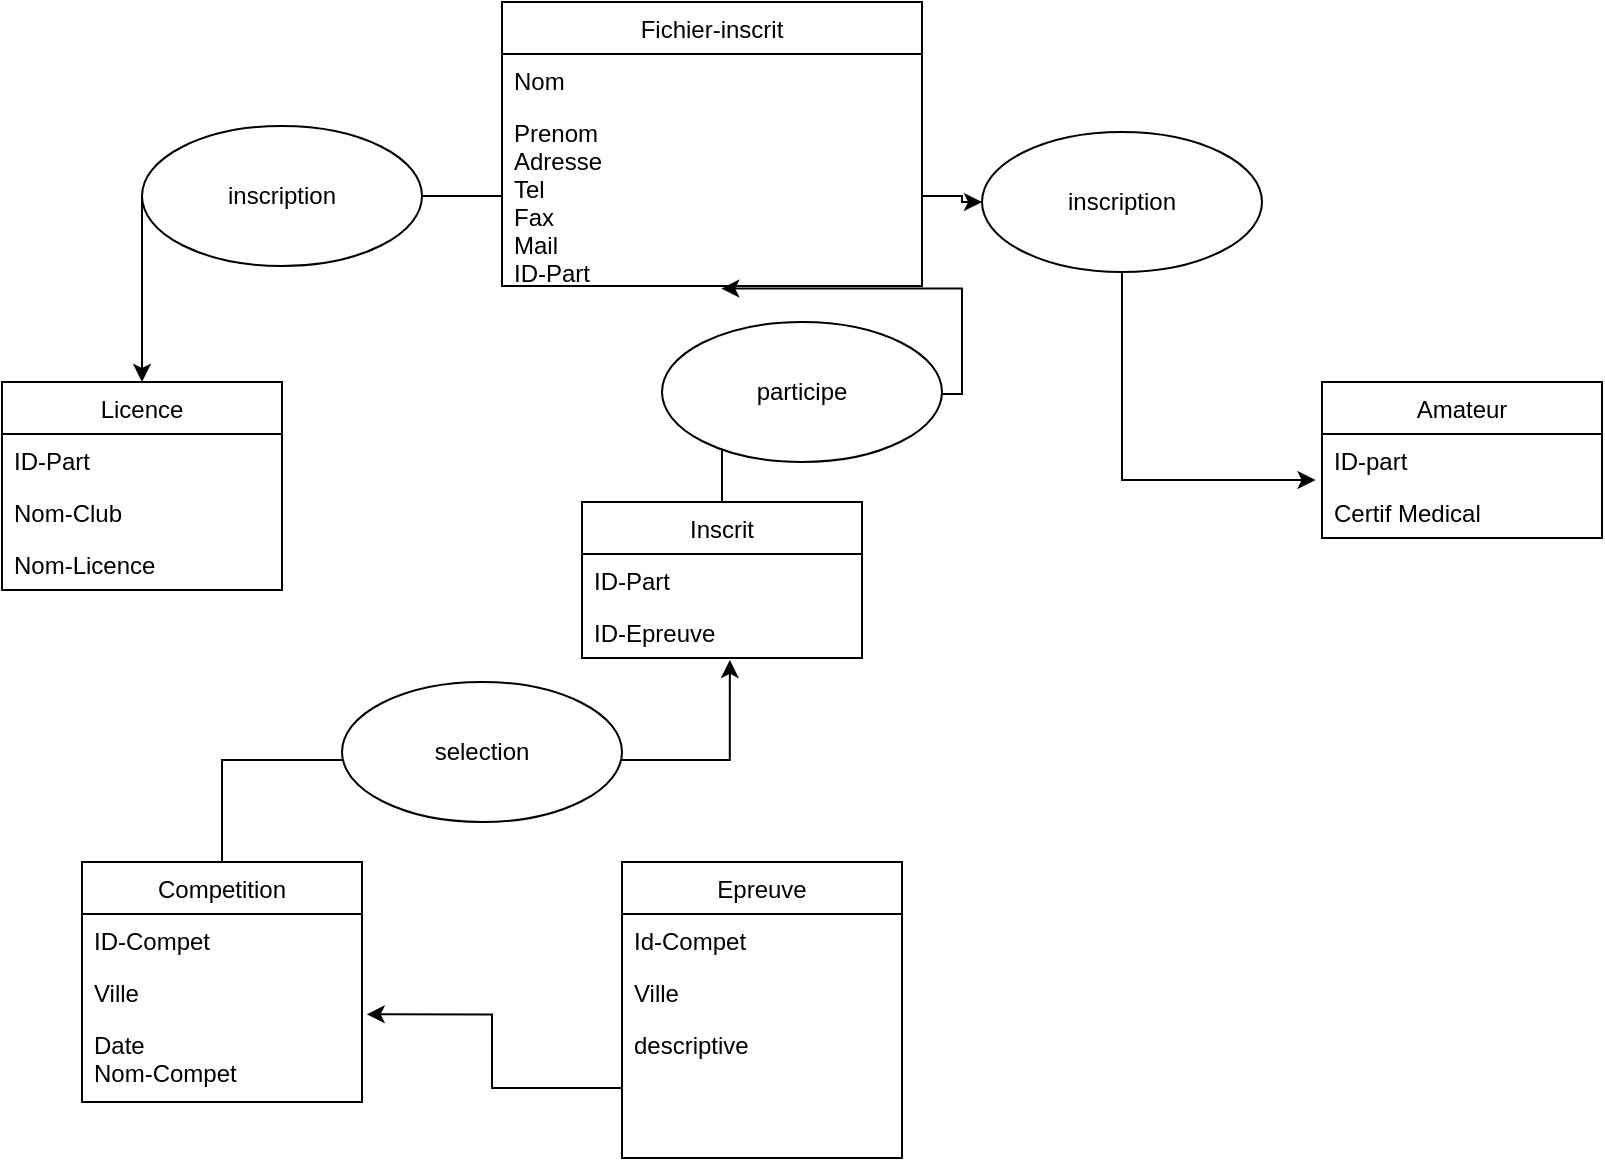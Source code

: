 <mxfile version="13.3.9" type="github"><diagram id="DwkgWeDi91NpTILOHoZ3" name="Page-1"><mxGraphModel dx="1479" dy="851" grid="1" gridSize="10" guides="1" tooltips="1" connect="1" arrows="1" fold="1" page="1" pageScale="1" pageWidth="827" pageHeight="1169" math="0" shadow="0"><root><mxCell id="0"/><mxCell id="1" parent="0"/><mxCell id="dURMaPYtXu0P4aj-HueV-9" value="Licence" style="swimlane;fontStyle=0;childLayout=stackLayout;horizontal=1;startSize=26;fillColor=none;horizontalStack=0;resizeParent=1;resizeParentMax=0;resizeLast=0;collapsible=1;marginBottom=0;" vertex="1" parent="1"><mxGeometry y="200" width="140" height="104" as="geometry"/></mxCell><mxCell id="dURMaPYtXu0P4aj-HueV-10" value="ID-Part" style="text;strokeColor=none;fillColor=none;align=left;verticalAlign=top;spacingLeft=4;spacingRight=4;overflow=hidden;rotatable=0;points=[[0,0.5],[1,0.5]];portConstraint=eastwest;" vertex="1" parent="dURMaPYtXu0P4aj-HueV-9"><mxGeometry y="26" width="140" height="26" as="geometry"/></mxCell><mxCell id="dURMaPYtXu0P4aj-HueV-11" value="Nom-Club" style="text;strokeColor=none;fillColor=none;align=left;verticalAlign=top;spacingLeft=4;spacingRight=4;overflow=hidden;rotatable=0;points=[[0,0.5],[1,0.5]];portConstraint=eastwest;" vertex="1" parent="dURMaPYtXu0P4aj-HueV-9"><mxGeometry y="52" width="140" height="26" as="geometry"/></mxCell><mxCell id="dURMaPYtXu0P4aj-HueV-12" value="Nom-Licence" style="text;strokeColor=none;fillColor=none;align=left;verticalAlign=top;spacingLeft=4;spacingRight=4;overflow=hidden;rotatable=0;points=[[0,0.5],[1,0.5]];portConstraint=eastwest;" vertex="1" parent="dURMaPYtXu0P4aj-HueV-9"><mxGeometry y="78" width="140" height="26" as="geometry"/></mxCell><mxCell id="dURMaPYtXu0P4aj-HueV-13" value="Amateur" style="swimlane;fontStyle=0;childLayout=stackLayout;horizontal=1;startSize=26;fillColor=none;horizontalStack=0;resizeParent=1;resizeParentMax=0;resizeLast=0;collapsible=1;marginBottom=0;" vertex="1" parent="1"><mxGeometry x="660" y="200" width="140" height="78" as="geometry"/></mxCell><mxCell id="dURMaPYtXu0P4aj-HueV-14" value="ID-part" style="text;strokeColor=none;fillColor=none;align=left;verticalAlign=top;spacingLeft=4;spacingRight=4;overflow=hidden;rotatable=0;points=[[0,0.5],[1,0.5]];portConstraint=eastwest;" vertex="1" parent="dURMaPYtXu0P4aj-HueV-13"><mxGeometry y="26" width="140" height="26" as="geometry"/></mxCell><mxCell id="dURMaPYtXu0P4aj-HueV-15" value="Certif Medical" style="text;strokeColor=none;fillColor=none;align=left;verticalAlign=top;spacingLeft=4;spacingRight=4;overflow=hidden;rotatable=0;points=[[0,0.5],[1,0.5]];portConstraint=eastwest;" vertex="1" parent="dURMaPYtXu0P4aj-HueV-13"><mxGeometry y="52" width="140" height="26" as="geometry"/></mxCell><mxCell id="dURMaPYtXu0P4aj-HueV-37" style="edgeStyle=orthogonalEdgeStyle;rounded=0;orthogonalLoop=1;jettySize=auto;html=1;exitX=0.5;exitY=0;exitDx=0;exitDy=0;entryX=0.528;entryY=1.038;entryDx=0;entryDy=0;entryPerimeter=0;" edge="1" parent="1" source="dURMaPYtXu0P4aj-HueV-17" target="dURMaPYtXu0P4aj-HueV-7"><mxGeometry relative="1" as="geometry"/></mxCell><mxCell id="dURMaPYtXu0P4aj-HueV-17" value="Competition" style="swimlane;fontStyle=0;childLayout=stackLayout;horizontal=1;startSize=26;fillColor=none;horizontalStack=0;resizeParent=1;resizeParentMax=0;resizeLast=0;collapsible=1;marginBottom=0;" vertex="1" parent="1"><mxGeometry x="40" y="440" width="140" height="120" as="geometry"/></mxCell><mxCell id="dURMaPYtXu0P4aj-HueV-18" value="ID-Compet" style="text;strokeColor=none;fillColor=none;align=left;verticalAlign=top;spacingLeft=4;spacingRight=4;overflow=hidden;rotatable=0;points=[[0,0.5],[1,0.5]];portConstraint=eastwest;" vertex="1" parent="dURMaPYtXu0P4aj-HueV-17"><mxGeometry y="26" width="140" height="26" as="geometry"/></mxCell><mxCell id="dURMaPYtXu0P4aj-HueV-19" value="Ville" style="text;strokeColor=none;fillColor=none;align=left;verticalAlign=top;spacingLeft=4;spacingRight=4;overflow=hidden;rotatable=0;points=[[0,0.5],[1,0.5]];portConstraint=eastwest;" vertex="1" parent="dURMaPYtXu0P4aj-HueV-17"><mxGeometry y="52" width="140" height="26" as="geometry"/></mxCell><mxCell id="dURMaPYtXu0P4aj-HueV-20" value="Date&#xA;Nom-Compet&#xA;" style="text;strokeColor=none;fillColor=none;align=left;verticalAlign=top;spacingLeft=4;spacingRight=4;overflow=hidden;rotatable=0;points=[[0,0.5],[1,0.5]];portConstraint=eastwest;" vertex="1" parent="dURMaPYtXu0P4aj-HueV-17"><mxGeometry y="78" width="140" height="42" as="geometry"/></mxCell><mxCell id="dURMaPYtXu0P4aj-HueV-21" value="Epreuve" style="swimlane;fontStyle=0;childLayout=stackLayout;horizontal=1;startSize=26;fillColor=none;horizontalStack=0;resizeParent=1;resizeParentMax=0;resizeLast=0;collapsible=1;marginBottom=0;" vertex="1" parent="1"><mxGeometry x="310" y="440" width="140" height="148" as="geometry"/></mxCell><mxCell id="dURMaPYtXu0P4aj-HueV-22" value="Id-Compet" style="text;strokeColor=none;fillColor=none;align=left;verticalAlign=top;spacingLeft=4;spacingRight=4;overflow=hidden;rotatable=0;points=[[0,0.5],[1,0.5]];portConstraint=eastwest;" vertex="1" parent="dURMaPYtXu0P4aj-HueV-21"><mxGeometry y="26" width="140" height="26" as="geometry"/></mxCell><mxCell id="dURMaPYtXu0P4aj-HueV-23" value="Ville" style="text;strokeColor=none;fillColor=none;align=left;verticalAlign=top;spacingLeft=4;spacingRight=4;overflow=hidden;rotatable=0;points=[[0,0.5],[1,0.5]];portConstraint=eastwest;" vertex="1" parent="dURMaPYtXu0P4aj-HueV-21"><mxGeometry y="52" width="140" height="26" as="geometry"/></mxCell><mxCell id="dURMaPYtXu0P4aj-HueV-24" value="descriptive" style="text;strokeColor=none;fillColor=none;align=left;verticalAlign=top;spacingLeft=4;spacingRight=4;overflow=hidden;rotatable=0;points=[[0,0.5],[1,0.5]];portConstraint=eastwest;" vertex="1" parent="dURMaPYtXu0P4aj-HueV-21"><mxGeometry y="78" width="140" height="70" as="geometry"/></mxCell><mxCell id="dURMaPYtXu0P4aj-HueV-29" style="edgeStyle=orthogonalEdgeStyle;rounded=0;orthogonalLoop=1;jettySize=auto;html=1;entryX=-0.023;entryY=0.885;entryDx=0;entryDy=0;entryPerimeter=0;" edge="1" parent="1" source="dURMaPYtXu0P4aj-HueV-39" target="dURMaPYtXu0P4aj-HueV-14"><mxGeometry relative="1" as="geometry"/></mxCell><mxCell id="dURMaPYtXu0P4aj-HueV-30" style="edgeStyle=orthogonalEdgeStyle;rounded=0;orthogonalLoop=1;jettySize=auto;html=1;" edge="1" parent="1" source="dURMaPYtXu0P4aj-HueV-4" target="dURMaPYtXu0P4aj-HueV-9"><mxGeometry relative="1" as="geometry"/></mxCell><mxCell id="dURMaPYtXu0P4aj-HueV-34" style="edgeStyle=orthogonalEdgeStyle;rounded=0;orthogonalLoop=1;jettySize=auto;html=1;entryX=1.017;entryY=-0.044;entryDx=0;entryDy=0;entryPerimeter=0;" edge="1" parent="1" source="dURMaPYtXu0P4aj-HueV-24" target="dURMaPYtXu0P4aj-HueV-20"><mxGeometry relative="1" as="geometry"/></mxCell><mxCell id="dURMaPYtXu0P4aj-HueV-36" style="edgeStyle=orthogonalEdgeStyle;rounded=0;orthogonalLoop=1;jettySize=auto;html=1;exitX=0.5;exitY=0;exitDx=0;exitDy=0;entryX=0.522;entryY=1.014;entryDx=0;entryDy=0;entryPerimeter=0;" edge="1" parent="1" source="dURMaPYtXu0P4aj-HueV-5" target="dURMaPYtXu0P4aj-HueV-4"><mxGeometry relative="1" as="geometry"/></mxCell><mxCell id="dURMaPYtXu0P4aj-HueV-5" value="Inscrit" style="swimlane;fontStyle=0;childLayout=stackLayout;horizontal=1;startSize=26;fillColor=none;horizontalStack=0;resizeParent=1;resizeParentMax=0;resizeLast=0;collapsible=1;marginBottom=0;" vertex="1" parent="1"><mxGeometry x="290" y="260" width="140" height="78" as="geometry"/></mxCell><mxCell id="dURMaPYtXu0P4aj-HueV-6" value="ID-Part" style="text;strokeColor=none;fillColor=none;align=left;verticalAlign=top;spacingLeft=4;spacingRight=4;overflow=hidden;rotatable=0;points=[[0,0.5],[1,0.5]];portConstraint=eastwest;" vertex="1" parent="dURMaPYtXu0P4aj-HueV-5"><mxGeometry y="26" width="140" height="26" as="geometry"/></mxCell><mxCell id="dURMaPYtXu0P4aj-HueV-7" value="ID-Epreuve" style="text;strokeColor=none;fillColor=none;align=left;verticalAlign=top;spacingLeft=4;spacingRight=4;overflow=hidden;rotatable=0;points=[[0,0.5],[1,0.5]];portConstraint=eastwest;" vertex="1" parent="dURMaPYtXu0P4aj-HueV-5"><mxGeometry y="52" width="140" height="26" as="geometry"/></mxCell><mxCell id="dURMaPYtXu0P4aj-HueV-1" value="Fichier-inscrit" style="swimlane;fontStyle=0;childLayout=stackLayout;horizontal=1;startSize=26;fillColor=none;horizontalStack=0;resizeParent=1;resizeParentMax=0;resizeLast=0;collapsible=1;marginBottom=0;" vertex="1" parent="1"><mxGeometry x="250" y="10" width="210" height="142" as="geometry"/></mxCell><mxCell id="dURMaPYtXu0P4aj-HueV-3" value="Nom" style="text;strokeColor=none;fillColor=none;align=left;verticalAlign=top;spacingLeft=4;spacingRight=4;overflow=hidden;rotatable=0;points=[[0,0.5],[1,0.5]];portConstraint=eastwest;" vertex="1" parent="dURMaPYtXu0P4aj-HueV-1"><mxGeometry y="26" width="210" height="26" as="geometry"/></mxCell><mxCell id="dURMaPYtXu0P4aj-HueV-4" value="Prenom&#xA;Adresse&#xA;Tel&#xA;Fax&#xA;Mail&#xA;ID-Part&#xA;" style="text;strokeColor=none;fillColor=none;align=left;verticalAlign=top;spacingLeft=4;spacingRight=4;overflow=hidden;rotatable=0;points=[[0,0.5],[1,0.5]];portConstraint=eastwest;" vertex="1" parent="dURMaPYtXu0P4aj-HueV-1"><mxGeometry y="52" width="210" height="90" as="geometry"/></mxCell><mxCell id="dURMaPYtXu0P4aj-HueV-38" value="inscription" style="ellipse;whiteSpace=wrap;html=1;" vertex="1" parent="1"><mxGeometry x="70" y="72" width="140" height="70" as="geometry"/></mxCell><mxCell id="dURMaPYtXu0P4aj-HueV-39" value="inscription" style="ellipse;whiteSpace=wrap;html=1;" vertex="1" parent="1"><mxGeometry x="490" y="75" width="140" height="70" as="geometry"/></mxCell><mxCell id="dURMaPYtXu0P4aj-HueV-40" style="edgeStyle=orthogonalEdgeStyle;rounded=0;orthogonalLoop=1;jettySize=auto;html=1;" edge="1" parent="1" source="dURMaPYtXu0P4aj-HueV-4" target="dURMaPYtXu0P4aj-HueV-39"><mxGeometry relative="1" as="geometry"><mxPoint x="460" y="107.0" as="sourcePoint"/><mxPoint x="656.78" y="249.01" as="targetPoint"/></mxGeometry></mxCell><mxCell id="dURMaPYtXu0P4aj-HueV-41" value="selection" style="ellipse;whiteSpace=wrap;html=1;" vertex="1" parent="1"><mxGeometry x="170" y="350" width="140" height="70" as="geometry"/></mxCell><mxCell id="dURMaPYtXu0P4aj-HueV-42" value="participe" style="ellipse;whiteSpace=wrap;html=1;" vertex="1" parent="1"><mxGeometry x="330" y="170" width="140" height="70" as="geometry"/></mxCell></root></mxGraphModel></diagram></mxfile>